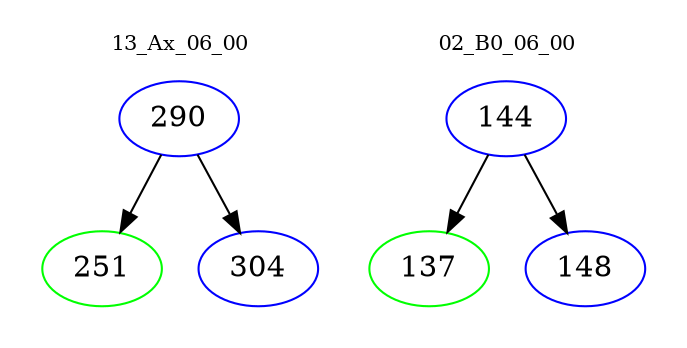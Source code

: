 digraph{
subgraph cluster_0 {
color = white
label = "13_Ax_06_00";
fontsize=10;
T0_290 [label="290", color="blue"]
T0_290 -> T0_251 [color="black"]
T0_251 [label="251", color="green"]
T0_290 -> T0_304 [color="black"]
T0_304 [label="304", color="blue"]
}
subgraph cluster_1 {
color = white
label = "02_B0_06_00";
fontsize=10;
T1_144 [label="144", color="blue"]
T1_144 -> T1_137 [color="black"]
T1_137 [label="137", color="green"]
T1_144 -> T1_148 [color="black"]
T1_148 [label="148", color="blue"]
}
}
